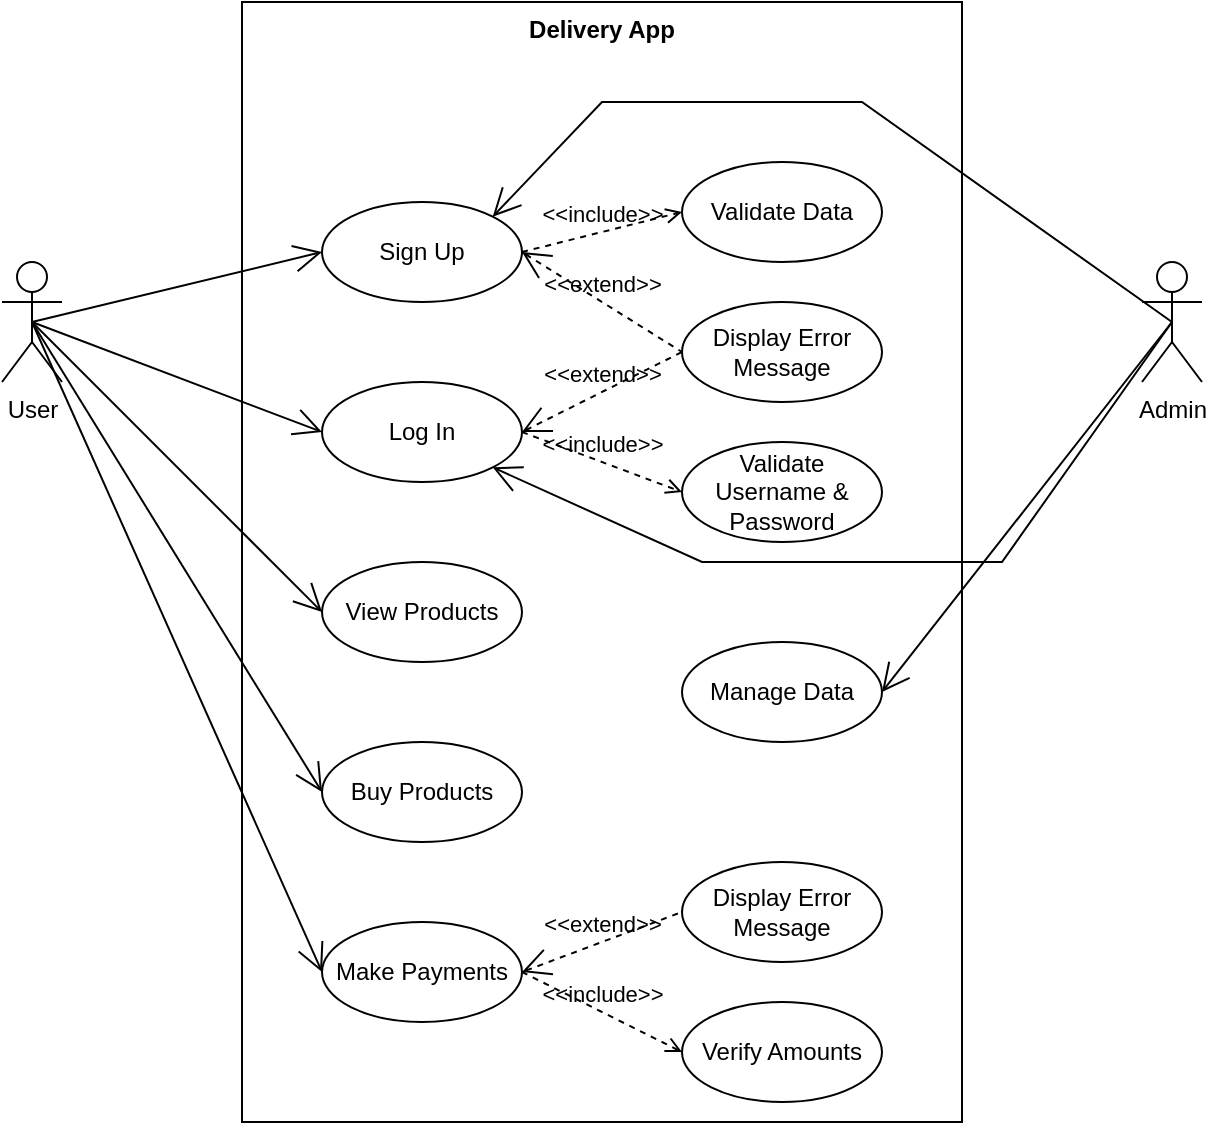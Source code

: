 <mxfile version="24.0.7" type="device">
  <diagram name="Page-1" id="SbQHJnKiZ_ixnlCIaAIF">
    <mxGraphModel dx="880" dy="460" grid="1" gridSize="10" guides="1" tooltips="1" connect="1" arrows="1" fold="1" page="1" pageScale="1" pageWidth="850" pageHeight="1100" math="0" shadow="0">
      <root>
        <mxCell id="0" />
        <mxCell id="1" parent="0" />
        <mxCell id="6jqwyT2mmUIEhc7AA39u-1" value="User" style="shape=umlActor;verticalLabelPosition=bottom;verticalAlign=top;html=1;outlineConnect=0;" vertex="1" parent="1">
          <mxGeometry x="160" y="210" width="30" height="60" as="geometry" />
        </mxCell>
        <mxCell id="6jqwyT2mmUIEhc7AA39u-2" value="Delivery App" style="shape=rect;html=1;verticalAlign=top;fontStyle=1;whiteSpace=wrap;align=center;" vertex="1" parent="1">
          <mxGeometry x="280" y="80" width="360" height="560" as="geometry" />
        </mxCell>
        <mxCell id="6jqwyT2mmUIEhc7AA39u-3" value="Admin" style="shape=umlActor;verticalLabelPosition=bottom;verticalAlign=top;html=1;outlineConnect=0;" vertex="1" parent="1">
          <mxGeometry x="730" y="210" width="30" height="60" as="geometry" />
        </mxCell>
        <mxCell id="6jqwyT2mmUIEhc7AA39u-4" value="Sign Up" style="ellipse;whiteSpace=wrap;html=1;" vertex="1" parent="1">
          <mxGeometry x="320" y="180" width="100" height="50" as="geometry" />
        </mxCell>
        <mxCell id="6jqwyT2mmUIEhc7AA39u-5" value="Log In" style="ellipse;whiteSpace=wrap;html=1;" vertex="1" parent="1">
          <mxGeometry x="320" y="270" width="100" height="50" as="geometry" />
        </mxCell>
        <mxCell id="6jqwyT2mmUIEhc7AA39u-6" value="Make Payments" style="ellipse;whiteSpace=wrap;html=1;" vertex="1" parent="1">
          <mxGeometry x="320" y="540" width="100" height="50" as="geometry" />
        </mxCell>
        <mxCell id="6jqwyT2mmUIEhc7AA39u-7" value="View Products" style="ellipse;whiteSpace=wrap;html=1;" vertex="1" parent="1">
          <mxGeometry x="320" y="360" width="100" height="50" as="geometry" />
        </mxCell>
        <mxCell id="6jqwyT2mmUIEhc7AA39u-8" value="Buy Products" style="ellipse;whiteSpace=wrap;html=1;" vertex="1" parent="1">
          <mxGeometry x="320" y="450" width="100" height="50" as="geometry" />
        </mxCell>
        <mxCell id="6jqwyT2mmUIEhc7AA39u-9" value="" style="endArrow=open;endFill=1;endSize=12;html=1;rounded=0;exitX=0.5;exitY=0.5;exitDx=0;exitDy=0;exitPerimeter=0;entryX=0;entryY=0.5;entryDx=0;entryDy=0;" edge="1" parent="1" source="6jqwyT2mmUIEhc7AA39u-1" target="6jqwyT2mmUIEhc7AA39u-4">
          <mxGeometry width="160" relative="1" as="geometry">
            <mxPoint x="240" y="239.5" as="sourcePoint" />
            <mxPoint x="400" y="239.5" as="targetPoint" />
          </mxGeometry>
        </mxCell>
        <mxCell id="6jqwyT2mmUIEhc7AA39u-10" value="" style="endArrow=open;endFill=1;endSize=12;html=1;rounded=0;exitX=0.5;exitY=0.5;exitDx=0;exitDy=0;exitPerimeter=0;entryX=0;entryY=0.5;entryDx=0;entryDy=0;" edge="1" parent="1" source="6jqwyT2mmUIEhc7AA39u-1" target="6jqwyT2mmUIEhc7AA39u-5">
          <mxGeometry width="160" relative="1" as="geometry">
            <mxPoint x="185" y="250" as="sourcePoint" />
            <mxPoint x="330" y="215" as="targetPoint" />
          </mxGeometry>
        </mxCell>
        <mxCell id="6jqwyT2mmUIEhc7AA39u-11" value="" style="endArrow=open;endFill=1;endSize=12;html=1;rounded=0;exitX=0.5;exitY=0.5;exitDx=0;exitDy=0;exitPerimeter=0;entryX=0;entryY=0.5;entryDx=0;entryDy=0;" edge="1" parent="1" source="6jqwyT2mmUIEhc7AA39u-1" target="6jqwyT2mmUIEhc7AA39u-7">
          <mxGeometry width="160" relative="1" as="geometry">
            <mxPoint x="195" y="260" as="sourcePoint" />
            <mxPoint x="340" y="225" as="targetPoint" />
          </mxGeometry>
        </mxCell>
        <mxCell id="6jqwyT2mmUIEhc7AA39u-12" value="" style="endArrow=open;endFill=1;endSize=12;html=1;rounded=0;exitX=0.5;exitY=0.5;exitDx=0;exitDy=0;exitPerimeter=0;entryX=0;entryY=0.5;entryDx=0;entryDy=0;" edge="1" parent="1" source="6jqwyT2mmUIEhc7AA39u-1" target="6jqwyT2mmUIEhc7AA39u-8">
          <mxGeometry width="160" relative="1" as="geometry">
            <mxPoint x="205" y="270" as="sourcePoint" />
            <mxPoint x="350" y="235" as="targetPoint" />
          </mxGeometry>
        </mxCell>
        <mxCell id="6jqwyT2mmUIEhc7AA39u-13" value="" style="endArrow=open;endFill=1;endSize=12;html=1;rounded=0;exitX=0.5;exitY=0.5;exitDx=0;exitDy=0;exitPerimeter=0;entryX=0;entryY=0.5;entryDx=0;entryDy=0;" edge="1" parent="1" source="6jqwyT2mmUIEhc7AA39u-1" target="6jqwyT2mmUIEhc7AA39u-6">
          <mxGeometry width="160" relative="1" as="geometry">
            <mxPoint x="215" y="280" as="sourcePoint" />
            <mxPoint x="360" y="245" as="targetPoint" />
          </mxGeometry>
        </mxCell>
        <mxCell id="6jqwyT2mmUIEhc7AA39u-14" value="Validate Data" style="ellipse;whiteSpace=wrap;html=1;" vertex="1" parent="1">
          <mxGeometry x="500" y="160" width="100" height="50" as="geometry" />
        </mxCell>
        <mxCell id="6jqwyT2mmUIEhc7AA39u-15" value="&amp;lt;&amp;lt;include&amp;gt;&amp;gt;" style="edgeStyle=none;html=1;endArrow=open;verticalAlign=bottom;dashed=1;labelBackgroundColor=none;rounded=0;exitX=1;exitY=0.5;exitDx=0;exitDy=0;entryX=0;entryY=0.5;entryDx=0;entryDy=0;" edge="1" parent="1" source="6jqwyT2mmUIEhc7AA39u-4" target="6jqwyT2mmUIEhc7AA39u-14">
          <mxGeometry width="160" relative="1" as="geometry">
            <mxPoint x="340" y="360" as="sourcePoint" />
            <mxPoint x="500" y="360" as="targetPoint" />
          </mxGeometry>
        </mxCell>
        <mxCell id="6jqwyT2mmUIEhc7AA39u-16" value="Display Error Message" style="ellipse;whiteSpace=wrap;html=1;" vertex="1" parent="1">
          <mxGeometry x="500" y="230" width="100" height="50" as="geometry" />
        </mxCell>
        <mxCell id="6jqwyT2mmUIEhc7AA39u-17" value="&amp;lt;&amp;lt;extend&amp;gt;&amp;gt;" style="edgeStyle=none;html=1;startArrow=open;endArrow=none;startSize=12;verticalAlign=bottom;dashed=1;labelBackgroundColor=none;rounded=0;entryX=0;entryY=0.5;entryDx=0;entryDy=0;exitX=1;exitY=0.5;exitDx=0;exitDy=0;" edge="1" parent="1" source="6jqwyT2mmUIEhc7AA39u-4" target="6jqwyT2mmUIEhc7AA39u-16">
          <mxGeometry width="160" relative="1" as="geometry">
            <mxPoint x="340" y="360" as="sourcePoint" />
            <mxPoint x="500" y="360" as="targetPoint" />
          </mxGeometry>
        </mxCell>
        <mxCell id="6jqwyT2mmUIEhc7AA39u-18" value="&amp;lt;&amp;lt;extend&amp;gt;&amp;gt;" style="edgeStyle=none;html=1;startArrow=open;endArrow=none;startSize=12;verticalAlign=bottom;dashed=1;labelBackgroundColor=none;rounded=0;entryX=0;entryY=0.5;entryDx=0;entryDy=0;exitX=1;exitY=0.5;exitDx=0;exitDy=0;" edge="1" parent="1" source="6jqwyT2mmUIEhc7AA39u-5" target="6jqwyT2mmUIEhc7AA39u-16">
          <mxGeometry width="160" relative="1" as="geometry">
            <mxPoint x="340" y="360" as="sourcePoint" />
            <mxPoint x="500" y="360" as="targetPoint" />
          </mxGeometry>
        </mxCell>
        <mxCell id="6jqwyT2mmUIEhc7AA39u-19" value="Validate Username &amp;amp; Password" style="ellipse;whiteSpace=wrap;html=1;" vertex="1" parent="1">
          <mxGeometry x="500" y="300" width="100" height="50" as="geometry" />
        </mxCell>
        <mxCell id="6jqwyT2mmUIEhc7AA39u-20" value="&amp;lt;&amp;lt;include&amp;gt;&amp;gt;" style="edgeStyle=none;html=1;endArrow=open;verticalAlign=bottom;dashed=1;labelBackgroundColor=none;rounded=0;exitX=1;exitY=0.5;exitDx=0;exitDy=0;entryX=0;entryY=0.5;entryDx=0;entryDy=0;" edge="1" parent="1" source="6jqwyT2mmUIEhc7AA39u-5" target="6jqwyT2mmUIEhc7AA39u-19">
          <mxGeometry width="160" relative="1" as="geometry">
            <mxPoint x="340" y="360" as="sourcePoint" />
            <mxPoint x="500" y="360" as="targetPoint" />
          </mxGeometry>
        </mxCell>
        <mxCell id="6jqwyT2mmUIEhc7AA39u-23" value="" style="endArrow=open;endFill=1;endSize=12;html=1;rounded=0;exitX=0.5;exitY=0.5;exitDx=0;exitDy=0;exitPerimeter=0;entryX=1;entryY=0;entryDx=0;entryDy=0;" edge="1" parent="1" source="6jqwyT2mmUIEhc7AA39u-3" target="6jqwyT2mmUIEhc7AA39u-4">
          <mxGeometry width="160" relative="1" as="geometry">
            <mxPoint x="185" y="250" as="sourcePoint" />
            <mxPoint x="330" y="215" as="targetPoint" />
            <Array as="points">
              <mxPoint x="590" y="130" />
              <mxPoint x="460" y="130" />
            </Array>
          </mxGeometry>
        </mxCell>
        <mxCell id="6jqwyT2mmUIEhc7AA39u-24" value="" style="endArrow=open;endFill=1;endSize=12;html=1;rounded=0;exitX=0.5;exitY=0.5;exitDx=0;exitDy=0;exitPerimeter=0;entryX=1;entryY=1;entryDx=0;entryDy=0;" edge="1" parent="1" source="6jqwyT2mmUIEhc7AA39u-3" target="6jqwyT2mmUIEhc7AA39u-5">
          <mxGeometry width="160" relative="1" as="geometry">
            <mxPoint x="195" y="260" as="sourcePoint" />
            <mxPoint x="340" y="225" as="targetPoint" />
            <Array as="points">
              <mxPoint x="660" y="360" />
              <mxPoint x="510" y="360" />
            </Array>
          </mxGeometry>
        </mxCell>
        <mxCell id="6jqwyT2mmUIEhc7AA39u-25" value="Verify Amounts" style="ellipse;whiteSpace=wrap;html=1;" vertex="1" parent="1">
          <mxGeometry x="500" y="580" width="100" height="50" as="geometry" />
        </mxCell>
        <mxCell id="6jqwyT2mmUIEhc7AA39u-26" value="&amp;lt;&amp;lt;include&amp;gt;&amp;gt;" style="edgeStyle=none;html=1;endArrow=open;verticalAlign=bottom;dashed=1;labelBackgroundColor=none;rounded=0;exitX=1;exitY=0.5;exitDx=0;exitDy=0;entryX=0;entryY=0.5;entryDx=0;entryDy=0;" edge="1" parent="1" source="6jqwyT2mmUIEhc7AA39u-6" target="6jqwyT2mmUIEhc7AA39u-25">
          <mxGeometry width="160" relative="1" as="geometry">
            <mxPoint x="400" y="430" as="sourcePoint" />
            <mxPoint x="560" y="430" as="targetPoint" />
          </mxGeometry>
        </mxCell>
        <mxCell id="6jqwyT2mmUIEhc7AA39u-27" value="Display Error Message" style="ellipse;whiteSpace=wrap;html=1;" vertex="1" parent="1">
          <mxGeometry x="500" y="510" width="100" height="50" as="geometry" />
        </mxCell>
        <mxCell id="6jqwyT2mmUIEhc7AA39u-28" value="&amp;lt;&amp;lt;extend&amp;gt;&amp;gt;" style="edgeStyle=none;html=1;startArrow=open;endArrow=none;startSize=12;verticalAlign=bottom;dashed=1;labelBackgroundColor=none;rounded=0;exitX=1;exitY=0.5;exitDx=0;exitDy=0;entryX=0;entryY=0.5;entryDx=0;entryDy=0;" edge="1" parent="1" source="6jqwyT2mmUIEhc7AA39u-6" target="6jqwyT2mmUIEhc7AA39u-27">
          <mxGeometry width="160" relative="1" as="geometry">
            <mxPoint x="400" y="430" as="sourcePoint" />
            <mxPoint x="560" y="430" as="targetPoint" />
          </mxGeometry>
        </mxCell>
        <mxCell id="6jqwyT2mmUIEhc7AA39u-29" value="Manage Data" style="ellipse;whiteSpace=wrap;html=1;" vertex="1" parent="1">
          <mxGeometry x="500" y="400" width="100" height="50" as="geometry" />
        </mxCell>
        <mxCell id="6jqwyT2mmUIEhc7AA39u-30" value="" style="endArrow=open;endFill=1;endSize=12;html=1;rounded=0;exitX=0.5;exitY=0.5;exitDx=0;exitDy=0;exitPerimeter=0;entryX=1;entryY=0.5;entryDx=0;entryDy=0;" edge="1" parent="1" source="6jqwyT2mmUIEhc7AA39u-3" target="6jqwyT2mmUIEhc7AA39u-29">
          <mxGeometry width="160" relative="1" as="geometry">
            <mxPoint x="720" y="385" as="sourcePoint" />
            <mxPoint x="865" y="440" as="targetPoint" />
          </mxGeometry>
        </mxCell>
      </root>
    </mxGraphModel>
  </diagram>
</mxfile>
